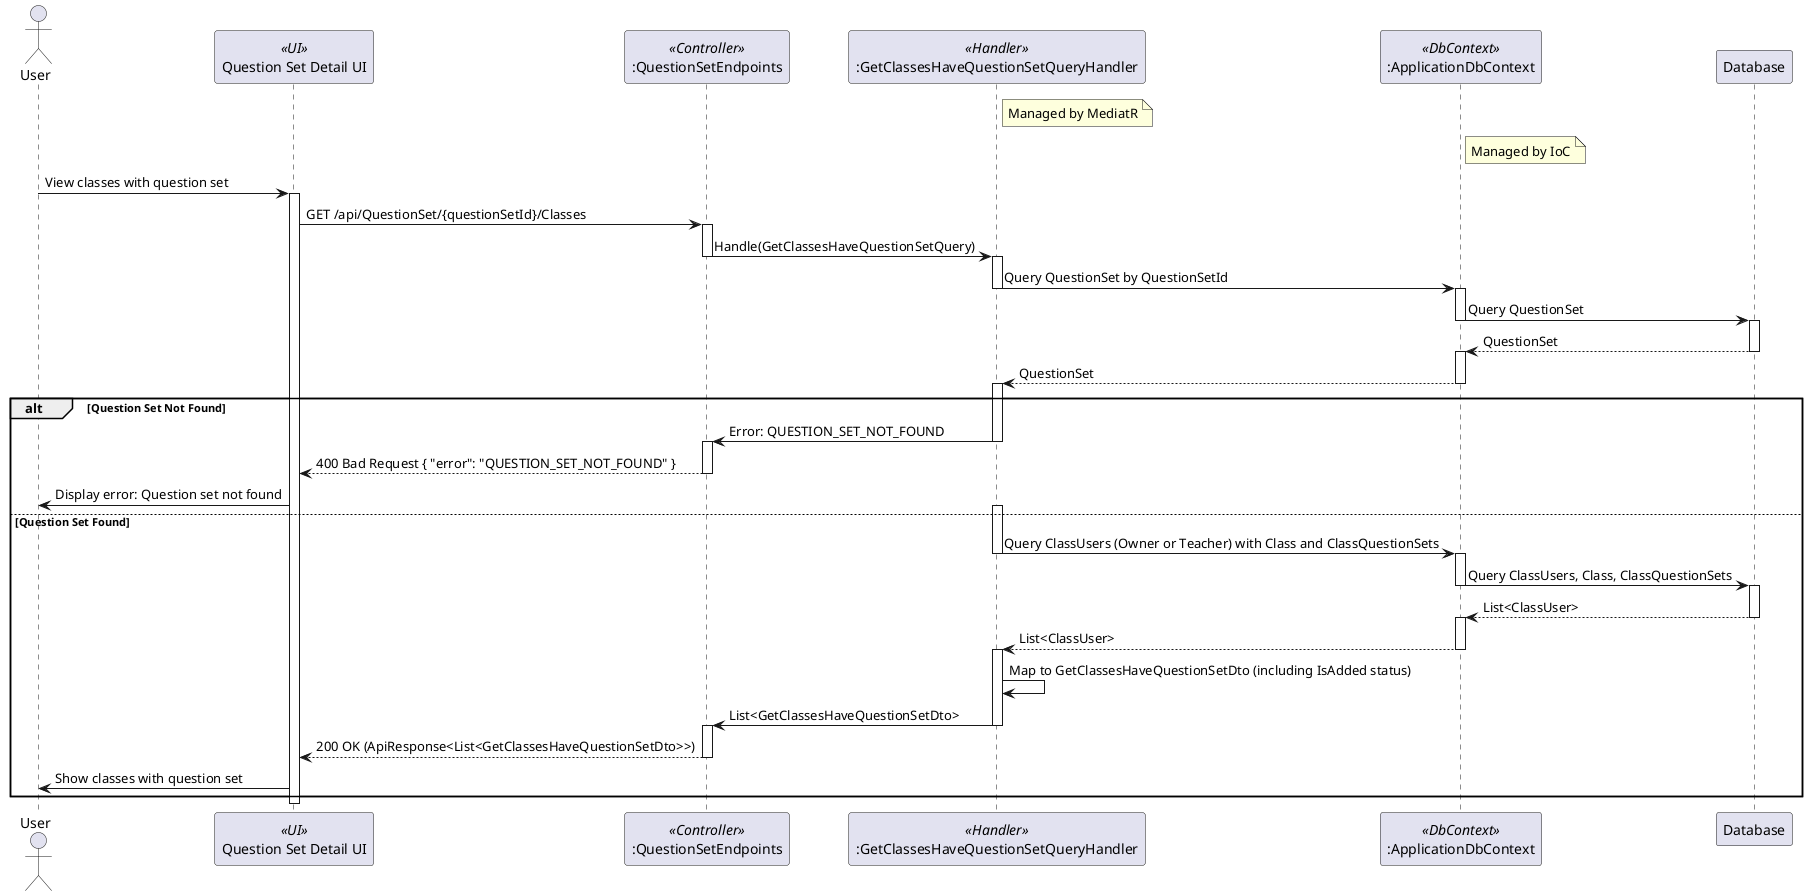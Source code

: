 @startuml
actor User
participant "Question Set Detail UI" as UI <<UI>>
participant ":QuestionSetEndpoints" as QuestionSetEndpoints <<Controller>>
participant ":GetClassesHaveQuestionSetQueryHandler" as GetClassesHaveQuestionSetQueryHandler <<Handler>>
participant ":ApplicationDbContext" as ApplicationDbContext <<DbContext>>
participant Database

note right of GetClassesHaveQuestionSetQueryHandler
  Managed by MediatR
end note

note right of ApplicationDbContext
  Managed by IoC
end note

User -> UI : View classes with question set
activate UI
UI -> QuestionSetEndpoints : GET /api/QuestionSet/{questionSetId}/Classes
activate QuestionSetEndpoints
QuestionSetEndpoints -> GetClassesHaveQuestionSetQueryHandler : Handle(GetClassesHaveQuestionSetQuery)
deactivate QuestionSetEndpoints
activate GetClassesHaveQuestionSetQueryHandler
GetClassesHaveQuestionSetQueryHandler -> ApplicationDbContext : Query QuestionSet by QuestionSetId
deactivate GetClassesHaveQuestionSetQueryHandler
activate ApplicationDbContext
ApplicationDbContext -> Database : Query QuestionSet
deactivate ApplicationDbContext
activate Database
Database --> ApplicationDbContext : QuestionSet
deactivate Database
activate ApplicationDbContext
ApplicationDbContext --> GetClassesHaveQuestionSetQueryHandler : QuestionSet
deactivate ApplicationDbContext
activate GetClassesHaveQuestionSetQueryHandler
alt Question Set Not Found
    GetClassesHaveQuestionSetQueryHandler -> QuestionSetEndpoints : Error: QUESTION_SET_NOT_FOUND
    deactivate GetClassesHaveQuestionSetQueryHandler
    activate QuestionSetEndpoints
    QuestionSetEndpoints --> UI : 400 Bad Request { "error": "QUESTION_SET_NOT_FOUND" }
    deactivate QuestionSetEndpoints
    UI -> User : Display error: Question set not found
else Question Set Found
    activate GetClassesHaveQuestionSetQueryHandler
    GetClassesHaveQuestionSetQueryHandler -> ApplicationDbContext : Query ClassUsers (Owner or Teacher) with Class and ClassQuestionSets
    deactivate GetClassesHaveQuestionSetQueryHandler
    activate ApplicationDbContext
    ApplicationDbContext -> Database : Query ClassUsers, Class, ClassQuestionSets
    deactivate ApplicationDbContext
    activate Database
    Database --> ApplicationDbContext : List<ClassUser>
    deactivate Database
    activate ApplicationDbContext
    ApplicationDbContext --> GetClassesHaveQuestionSetQueryHandler : List<ClassUser>
    deactivate ApplicationDbContext
    activate GetClassesHaveQuestionSetQueryHandler
    GetClassesHaveQuestionSetQueryHandler -> GetClassesHaveQuestionSetQueryHandler : Map to GetClassesHaveQuestionSetDto (including IsAdded status)
    GetClassesHaveQuestionSetQueryHandler -> QuestionSetEndpoints : List<GetClassesHaveQuestionSetDto>
    deactivate GetClassesHaveQuestionSetQueryHandler
    activate QuestionSetEndpoints
    QuestionSetEndpoints --> UI : 200 OK (ApiResponse<List<GetClassesHaveQuestionSetDto>>)
    deactivate QuestionSetEndpoints
    UI -> User : Show classes with question set
end
deactivate UI

@enduml